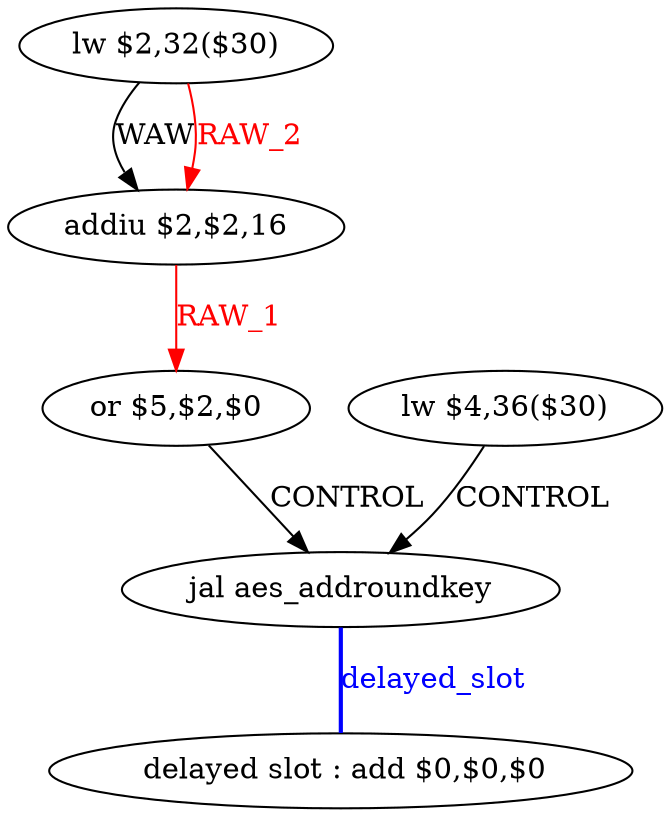 digraph G1 {
node [shape = ellipse];
i5 [label = " delayed slot : add $0,$0,$0"] ;
i4 ->  i5 [style = bold, dir= none, fontcolor = blue, color = blue, label= "delayed_slot"];
i4 [label = "jal aes_addroundkey"] ;
i0 [label = "lw $2,32($30)"] ;
i0 ->  i1 [label= "WAW"];
i0 ->  i1 [color = red, fontcolor = red, label= "RAW_2"];
i1 [label = "addiu $2,$2,16"] ;
i1 ->  i3 [color = red, fontcolor = red, label= "RAW_1"];
i3 [label = "or $5,$2,$0"] ;
i3 ->  i4 [label= "CONTROL"];
i2 [label = "lw $4,36($30)"] ;
i2 ->  i4 [label= "CONTROL"];
}

